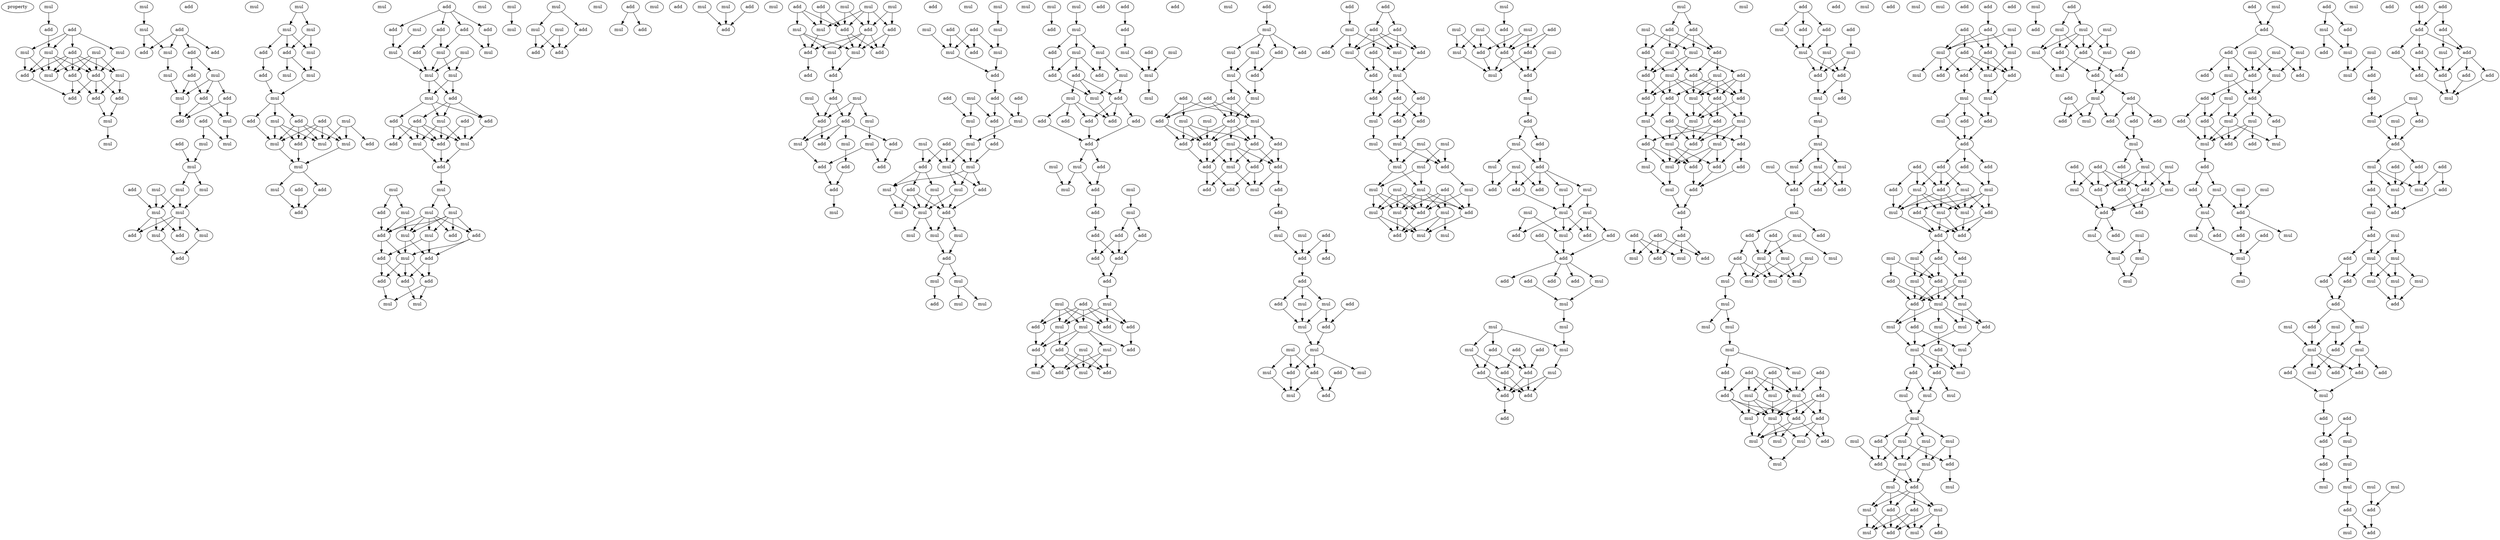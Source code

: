 digraph {
    node [fontcolor=black]
    property [mul=2,lf=1.1]
    0 [ label = mul ];
    1 [ label = add ];
    2 [ label = add ];
    3 [ label = mul ];
    4 [ label = mul ];
    5 [ label = mul ];
    6 [ label = mul ];
    7 [ label = add ];
    8 [ label = add ];
    9 [ label = mul ];
    10 [ label = mul ];
    11 [ label = add ];
    12 [ label = add ];
    13 [ label = add ];
    14 [ label = add ];
    15 [ label = add ];
    16 [ label = mul ];
    17 [ label = mul ];
    18 [ label = mul ];
    19 [ label = mul ];
    20 [ label = add ];
    21 [ label = add ];
    22 [ label = add ];
    23 [ label = mul ];
    24 [ label = add ];
    25 [ label = mul ];
    26 [ label = mul ];
    27 [ label = add ];
    28 [ label = add ];
    29 [ label = add ];
    30 [ label = mul ];
    31 [ label = mul ];
    32 [ label = add ];
    33 [ label = add ];
    34 [ label = mul ];
    35 [ label = add ];
    36 [ label = mul ];
    37 [ label = mul ];
    38 [ label = add ];
    39 [ label = mul ];
    40 [ label = mul ];
    41 [ label = mul ];
    42 [ label = add ];
    43 [ label = mul ];
    44 [ label = mul ];
    45 [ label = add ];
    46 [ label = mul ];
    47 [ label = add ];
    48 [ label = mul ];
    49 [ label = add ];
    50 [ label = mul ];
    51 [ label = mul ];
    52 [ label = mul ];
    53 [ label = mul ];
    54 [ label = add ];
    55 [ label = add ];
    56 [ label = mul ];
    57 [ label = mul ];
    58 [ label = add ];
    59 [ label = mul ];
    60 [ label = mul ];
    61 [ label = add ];
    62 [ label = add ];
    63 [ label = add ];
    64 [ label = mul ];
    65 [ label = mul ];
    66 [ label = mul ];
    67 [ label = add ];
    68 [ label = mul ];
    69 [ label = add ];
    70 [ label = mul ];
    71 [ label = mul ];
    72 [ label = mul ];
    73 [ label = add ];
    74 [ label = add ];
    75 [ label = mul ];
    76 [ label = add ];
    77 [ label = add ];
    78 [ label = add ];
    79 [ label = add ];
    80 [ label = add ];
    81 [ label = mul ];
    82 [ label = add ];
    83 [ label = add ];
    84 [ label = mul ];
    85 [ label = mul ];
    86 [ label = mul ];
    87 [ label = mul ];
    88 [ label = mul ];
    89 [ label = mul ];
    90 [ label = add ];
    91 [ label = mul ];
    92 [ label = add ];
    93 [ label = mul ];
    94 [ label = add ];
    95 [ label = add ];
    96 [ label = add ];
    97 [ label = mul ];
    98 [ label = mul ];
    99 [ label = mul ];
    100 [ label = add ];
    101 [ label = add ];
    102 [ label = add ];
    103 [ label = mul ];
    104 [ label = mul ];
    105 [ label = mul ];
    106 [ label = mul ];
    107 [ label = mul ];
    108 [ label = add ];
    109 [ label = add ];
    110 [ label = mul ];
    111 [ label = add ];
    112 [ label = mul ];
    113 [ label = add ];
    114 [ label = mul ];
    115 [ label = add ];
    116 [ label = add ];
    117 [ label = add ];
    118 [ label = add ];
    119 [ label = mul ];
    120 [ label = add ];
    121 [ label = mul ];
    122 [ label = mul ];
    123 [ label = mul ];
    124 [ label = mul ];
    125 [ label = mul ];
    126 [ label = mul ];
    127 [ label = mul ];
    128 [ label = add ];
    129 [ label = add ];
    130 [ label = mul ];
    131 [ label = add ];
    132 [ label = add ];
    133 [ label = add ];
    134 [ label = mul ];
    135 [ label = add ];
    136 [ label = mul ];
    137 [ label = mul ];
    138 [ label = mul ];
    139 [ label = add ];
    140 [ label = add ];
    141 [ label = add ];
    142 [ label = mul ];
    143 [ label = mul ];
    144 [ label = mul ];
    145 [ label = add ];
    146 [ label = add ];
    147 [ label = mul ];
    148 [ label = add ];
    149 [ label = mul ];
    150 [ label = add ];
    151 [ label = mul ];
    152 [ label = mul ];
    153 [ label = add ];
    154 [ label = add ];
    155 [ label = add ];
    156 [ label = add ];
    157 [ label = mul ];
    158 [ label = add ];
    159 [ label = mul ];
    160 [ label = mul ];
    161 [ label = add ];
    162 [ label = add ];
    163 [ label = add ];
    164 [ label = mul ];
    165 [ label = mul ];
    166 [ label = mul ];
    167 [ label = add ];
    168 [ label = add ];
    169 [ label = add ];
    170 [ label = add ];
    171 [ label = add ];
    172 [ label = add ];
    173 [ label = mul ];
    174 [ label = mul ];
    175 [ label = mul ];
    176 [ label = mul ];
    177 [ label = mul ];
    178 [ label = mul ];
    179 [ label = add ];
    180 [ label = add ];
    181 [ label = mul ];
    182 [ label = add ];
    183 [ label = mul ];
    184 [ label = add ];
    185 [ label = mul ];
    186 [ label = add ];
    187 [ label = add ];
    188 [ label = add ];
    189 [ label = mul ];
    190 [ label = mul ];
    191 [ label = add ];
    192 [ label = add ];
    193 [ label = mul ];
    194 [ label = mul ];
    195 [ label = add ];
    196 [ label = add ];
    197 [ label = mul ];
    198 [ label = mul ];
    199 [ label = mul ];
    200 [ label = add ];
    201 [ label = mul ];
    202 [ label = mul ];
    203 [ label = add ];
    204 [ label = mul ];
    205 [ label = add ];
    206 [ label = mul ];
    207 [ label = mul ];
    208 [ label = mul ];
    209 [ label = mul ];
    210 [ label = add ];
    211 [ label = mul ];
    212 [ label = mul ];
    213 [ label = mul ];
    214 [ label = mul ];
    215 [ label = add ];
    216 [ label = mul ];
    217 [ label = add ];
    218 [ label = mul ];
    219 [ label = mul ];
    220 [ label = add ];
    221 [ label = mul ];
    222 [ label = mul ];
    223 [ label = mul ];
    224 [ label = add ];
    225 [ label = add ];
    226 [ label = add ];
    227 [ label = add ];
    228 [ label = mul ];
    229 [ label = mul ];
    230 [ label = add ];
    231 [ label = add ];
    232 [ label = add ];
    233 [ label = add ];
    234 [ label = add ];
    235 [ label = add ];
    236 [ label = mul ];
    237 [ label = add ];
    238 [ label = mul ];
    239 [ label = add ];
    240 [ label = mul ];
    241 [ label = mul ];
    242 [ label = add ];
    243 [ label = add ];
    244 [ label = mul ];
    245 [ label = add ];
    246 [ label = add ];
    247 [ label = add ];
    248 [ label = add ];
    249 [ label = add ];
    250 [ label = add ];
    251 [ label = mul ];
    252 [ label = add ];
    253 [ label = mul ];
    254 [ label = mul ];
    255 [ label = mul ];
    256 [ label = add ];
    257 [ label = add ];
    258 [ label = add ];
    259 [ label = mul ];
    260 [ label = mul ];
    261 [ label = add ];
    262 [ label = add ];
    263 [ label = add ];
    264 [ label = mul ];
    265 [ label = add ];
    266 [ label = add ];
    267 [ label = mul ];
    268 [ label = add ];
    269 [ label = add ];
    270 [ label = add ];
    271 [ label = mul ];
    272 [ label = add ];
    273 [ label = mul ];
    274 [ label = mul ];
    275 [ label = mul ];
    276 [ label = mul ];
    277 [ label = add ];
    278 [ label = mul ];
    279 [ label = add ];
    280 [ label = mul ];
    281 [ label = add ];
    282 [ label = mul ];
    283 [ label = mul ];
    284 [ label = add ];
    285 [ label = add ];
    286 [ label = add ];
    287 [ label = add ];
    288 [ label = mul ];
    289 [ label = mul ];
    290 [ label = add ];
    291 [ label = mul ];
    292 [ label = add ];
    293 [ label = mul ];
    294 [ label = add ];
    295 [ label = mul ];
    296 [ label = add ];
    297 [ label = add ];
    298 [ label = add ];
    299 [ label = add ];
    300 [ label = mul ];
    301 [ label = add ];
    302 [ label = add ];
    303 [ label = add ];
    304 [ label = add ];
    305 [ label = add ];
    306 [ label = mul ];
    307 [ label = add ];
    308 [ label = mul ];
    309 [ label = add ];
    310 [ label = mul ];
    311 [ label = add ];
    312 [ label = add ];
    313 [ label = add ];
    314 [ label = add ];
    315 [ label = mul ];
    316 [ label = mul ];
    317 [ label = add ];
    318 [ label = mul ];
    319 [ label = add ];
    320 [ label = mul ];
    321 [ label = mul ];
    322 [ label = add ];
    323 [ label = mul ];
    324 [ label = mul ];
    325 [ label = add ];
    326 [ label = add ];
    327 [ label = add ];
    328 [ label = mul ];
    329 [ label = add ];
    330 [ label = add ];
    331 [ label = add ];
    332 [ label = mul ];
    333 [ label = add ];
    334 [ label = add ];
    335 [ label = mul ];
    336 [ label = mul ];
    337 [ label = add ];
    338 [ label = add ];
    339 [ label = mul ];
    340 [ label = add ];
    341 [ label = add ];
    342 [ label = add ];
    343 [ label = add ];
    344 [ label = add ];
    345 [ label = add ];
    346 [ label = mul ];
    347 [ label = mul ];
    348 [ label = mul ];
    349 [ label = mul ];
    350 [ label = mul ];
    351 [ label = mul ];
    352 [ label = mul ];
    353 [ label = add ];
    354 [ label = mul ];
    355 [ label = mul ];
    356 [ label = mul ];
    357 [ label = add ];
    358 [ label = mul ];
    359 [ label = mul ];
    360 [ label = mul ];
    361 [ label = add ];
    362 [ label = add ];
    363 [ label = mul ];
    364 [ label = mul ];
    365 [ label = mul ];
    366 [ label = add ];
    367 [ label = mul ];
    368 [ label = mul ];
    369 [ label = mul ];
    370 [ label = add ];
    371 [ label = mul ];
    372 [ label = add ];
    373 [ label = add ];
    374 [ label = add ];
    375 [ label = mul ];
    376 [ label = mul ];
    377 [ label = add ];
    378 [ label = mul ];
    379 [ label = add ];
    380 [ label = mul ];
    381 [ label = add ];
    382 [ label = add ];
    383 [ label = mul ];
    384 [ label = add ];
    385 [ label = mul ];
    386 [ label = mul ];
    387 [ label = add ];
    388 [ label = add ];
    389 [ label = add ];
    390 [ label = mul ];
    391 [ label = mul ];
    392 [ label = mul ];
    393 [ label = mul ];
    394 [ label = mul ];
    395 [ label = add ];
    396 [ label = add ];
    397 [ label = mul ];
    398 [ label = add ];
    399 [ label = add ];
    400 [ label = add ];
    401 [ label = add ];
    402 [ label = mul ];
    403 [ label = add ];
    404 [ label = add ];
    405 [ label = add ];
    406 [ label = mul ];
    407 [ label = mul ];
    408 [ label = mul ];
    409 [ label = add ];
    410 [ label = add ];
    411 [ label = mul ];
    412 [ label = add ];
    413 [ label = mul ];
    414 [ label = add ];
    415 [ label = add ];
    416 [ label = mul ];
    417 [ label = add ];
    418 [ label = add ];
    419 [ label = add ];
    420 [ label = add ];
    421 [ label = mul ];
    422 [ label = add ];
    423 [ label = add ];
    424 [ label = mul ];
    425 [ label = add ];
    426 [ label = mul ];
    427 [ label = add ];
    428 [ label = mul ];
    429 [ label = mul ];
    430 [ label = add ];
    431 [ label = add ];
    432 [ label = mul ];
    433 [ label = add ];
    434 [ label = add ];
    435 [ label = mul ];
    436 [ label = add ];
    437 [ label = add ];
    438 [ label = add ];
    439 [ label = mul ];
    440 [ label = mul ];
    441 [ label = mul ];
    442 [ label = add ];
    443 [ label = add ];
    444 [ label = mul ];
    445 [ label = add ];
    446 [ label = add ];
    447 [ label = add ];
    448 [ label = mul ];
    449 [ label = add ];
    450 [ label = mul ];
    451 [ label = add ];
    452 [ label = mul ];
    453 [ label = add ];
    454 [ label = add ];
    455 [ label = mul ];
    456 [ label = add ];
    457 [ label = add ];
    458 [ label = add ];
    459 [ label = add ];
    460 [ label = mul ];
    461 [ label = add ];
    462 [ label = add ];
    463 [ label = mul ];
    464 [ label = mul ];
    465 [ label = add ];
    466 [ label = add ];
    467 [ label = add ];
    468 [ label = mul ];
    469 [ label = add ];
    470 [ label = mul ];
    471 [ label = mul ];
    472 [ label = mul ];
    473 [ label = add ];
    474 [ label = add ];
    475 [ label = add ];
    476 [ label = mul ];
    477 [ label = add ];
    478 [ label = mul ];
    479 [ label = mul ];
    480 [ label = mul ];
    481 [ label = mul ];
    482 [ label = mul ];
    483 [ label = mul ];
    484 [ label = mul ];
    485 [ label = add ];
    486 [ label = add ];
    487 [ label = add ];
    488 [ label = mul ];
    489 [ label = add ];
    490 [ label = add ];
    491 [ label = add ];
    492 [ label = mul ];
    493 [ label = add ];
    494 [ label = mul ];
    495 [ label = mul ];
    496 [ label = mul ];
    497 [ label = mul ];
    498 [ label = mul ];
    499 [ label = mul ];
    500 [ label = mul ];
    501 [ label = mul ];
    502 [ label = mul ];
    503 [ label = mul ];
    504 [ label = add ];
    505 [ label = mul ];
    506 [ label = mul ];
    507 [ label = add ];
    508 [ label = add ];
    509 [ label = add ];
    510 [ label = add ];
    511 [ label = mul ];
    512 [ label = mul ];
    513 [ label = mul ];
    514 [ label = add ];
    515 [ label = mul ];
    516 [ label = add ];
    517 [ label = mul ];
    518 [ label = add ];
    519 [ label = add ];
    520 [ label = mul ];
    521 [ label = mul ];
    522 [ label = mul ];
    523 [ label = add ];
    524 [ label = mul ];
    525 [ label = mul ];
    526 [ label = mul ];
    527 [ label = mul ];
    528 [ label = add ];
    529 [ label = add ];
    530 [ label = mul ];
    531 [ label = add ];
    532 [ label = add ];
    533 [ label = add ];
    534 [ label = add ];
    535 [ label = mul ];
    536 [ label = mul ];
    537 [ label = add ];
    538 [ label = mul ];
    539 [ label = mul ];
    540 [ label = add ];
    541 [ label = add ];
    542 [ label = mul ];
    543 [ label = mul ];
    544 [ label = mul ];
    545 [ label = add ];
    546 [ label = add ];
    547 [ label = add ];
    548 [ label = add ];
    549 [ label = add ];
    550 [ label = add ];
    551 [ label = add ];
    552 [ label = mul ];
    553 [ label = mul ];
    554 [ label = add ];
    555 [ label = mul ];
    556 [ label = add ];
    557 [ label = mul ];
    558 [ label = mul ];
    559 [ label = add ];
    560 [ label = add ];
    561 [ label = mul ];
    562 [ label = add ];
    563 [ label = add ];
    564 [ label = mul ];
    565 [ label = mul ];
    566 [ label = add ];
    567 [ label = add ];
    568 [ label = add ];
    569 [ label = add ];
    570 [ label = mul ];
    571 [ label = mul ];
    572 [ label = mul ];
    573 [ label = add ];
    574 [ label = mul ];
    575 [ label = mul ];
    576 [ label = add ];
    577 [ label = mul ];
    578 [ label = mul ];
    579 [ label = add ];
    580 [ label = mul ];
    581 [ label = mul ];
    582 [ label = add ];
    583 [ label = add ];
    584 [ label = add ];
    585 [ label = mul ];
    586 [ label = add ];
    587 [ label = mul ];
    588 [ label = mul ];
    589 [ label = mul ];
    590 [ label = mul ];
    591 [ label = mul ];
    592 [ label = add ];
    593 [ label = mul ];
    594 [ label = mul ];
    595 [ label = mul ];
    596 [ label = add ];
    597 [ label = add ];
    598 [ label = mul ];
    599 [ label = mul ];
    600 [ label = mul ];
    601 [ label = mul ];
    602 [ label = add ];
    603 [ label = mul ];
    604 [ label = add ];
    605 [ label = mul ];
    606 [ label = add ];
    607 [ label = mul ];
    608 [ label = add ];
    609 [ label = mul ];
    610 [ label = add ];
    611 [ label = mul ];
    612 [ label = add ];
    613 [ label = add ];
    614 [ label = mul ];
    615 [ label = mul ];
    616 [ label = mul ];
    617 [ label = mul ];
    618 [ label = mul ];
    619 [ label = add ];
    620 [ label = add ];
    621 [ label = add ];
    622 [ label = add ];
    623 [ label = mul ];
    624 [ label = add ];
    625 [ label = mul ];
    626 [ label = add ];
    627 [ label = add ];
    628 [ label = mul ];
    629 [ label = add ];
    630 [ label = add ];
    631 [ label = add ];
    632 [ label = add ];
    633 [ label = mul ];
    634 [ label = add ];
    635 [ label = mul ];
    636 [ label = add ];
    637 [ label = mul ];
    638 [ label = add ];
    639 [ label = mul ];
    640 [ label = add ];
    641 [ label = add ];
    642 [ label = add ];
    643 [ label = mul ];
    644 [ label = add ];
    645 [ label = add ];
    646 [ label = add ];
    647 [ label = mul ];
    648 [ label = mul ];
    649 [ label = mul ];
    650 [ label = mul ];
    651 [ label = add ];
    652 [ label = mul ];
    653 [ label = mul ];
    654 [ label = add ];
    655 [ label = mul ];
    656 [ label = mul ];
    657 [ label = add ];
    658 [ label = mul ];
    659 [ label = mul ];
    660 [ label = add ];
    661 [ label = add ];
    662 [ label = add ];
    663 [ label = mul ];
    664 [ label = add ];
    665 [ label = add ];
    666 [ label = mul ];
    667 [ label = add ];
    668 [ label = add ];
    669 [ label = mul ];
    670 [ label = add ];
    671 [ label = mul ];
    672 [ label = mul ];
    673 [ label = mul ];
    674 [ label = add ];
    675 [ label = add ];
    676 [ label = add ];
    677 [ label = mul ];
    678 [ label = mul ];
    679 [ label = mul ];
    680 [ label = add ];
    681 [ label = mul ];
    682 [ label = add ];
    683 [ label = mul ];
    684 [ label = add ];
    685 [ label = add ];
    686 [ label = mul ];
    687 [ label = add ];
    688 [ label = mul ];
    689 [ label = add ];
    690 [ label = mul ];
    691 [ label = mul ];
    692 [ label = add ];
    693 [ label = add ];
    694 [ label = mul ];
    695 [ label = mul ];
    696 [ label = mul ];
    697 [ label = add ];
    698 [ label = mul ];
    699 [ label = mul ];
    700 [ label = add ];
    701 [ label = mul ];
    702 [ label = mul ];
    703 [ label = add ];
    704 [ label = add ];
    705 [ label = add ];
    706 [ label = mul ];
    707 [ label = add ];
    708 [ label = add ];
    709 [ label = mul ];
    710 [ label = add ];
    711 [ label = mul ];
    712 [ label = add ];
    713 [ label = mul ];
    714 [ label = add ];
    715 [ label = add ];
    716 [ label = mul ];
    717 [ label = add ];
    718 [ label = mul ];
    719 [ label = mul ];
    720 [ label = add ];
    721 [ label = mul ];
    722 [ label = mul ];
    723 [ label = add ];
    724 [ label = mul ];
    725 [ label = add ];
    726 [ label = add ];
    727 [ label = add ];
    728 [ label = mul ];
    729 [ label = mul ];
    730 [ label = mul ];
    731 [ label = mul ];
    732 [ label = add ];
    733 [ label = mul ];
    734 [ label = add ];
    735 [ label = add ];
    736 [ label = add ];
    737 [ label = mul ];
    738 [ label = add ];
    739 [ label = mul ];
    740 [ label = add ];
    741 [ label = add ];
    742 [ label = mul ];
    743 [ label = add ];
    744 [ label = mul ];
    745 [ label = add ];
    746 [ label = add ];
    747 [ label = mul ];
    748 [ label = mul ];
    749 [ label = mul ];
    750 [ label = mul ];
    751 [ label = add ];
    752 [ label = add ];
    753 [ label = add ];
    754 [ label = mul ];
    755 [ label = add ];
    756 [ label = add ];
    757 [ label = add ];
    758 [ label = add ];
    759 [ label = add ];
    760 [ label = add ];
    761 [ label = mul ];
    762 [ label = add ];
    763 [ label = add ];
    764 [ label = add ];
    765 [ label = add ];
    766 [ label = add ];
    767 [ label = mul ];
    0 -> 1 [ name = 0 ];
    1 -> 6 [ name = 1 ];
    2 -> 3 [ name = 2 ];
    2 -> 4 [ name = 3 ];
    2 -> 6 [ name = 4 ];
    2 -> 7 [ name = 5 ];
    3 -> 8 [ name = 6 ];
    3 -> 10 [ name = 7 ];
    4 -> 12 [ name = 8 ];
    5 -> 9 [ name = 9 ];
    5 -> 10 [ name = 10 ];
    5 -> 11 [ name = 11 ];
    5 -> 12 [ name = 12 ];
    6 -> 8 [ name = 13 ];
    6 -> 10 [ name = 14 ];
    6 -> 11 [ name = 15 ];
    6 -> 12 [ name = 16 ];
    7 -> 8 [ name = 17 ];
    7 -> 9 [ name = 18 ];
    7 -> 10 [ name = 19 ];
    7 -> 11 [ name = 20 ];
    7 -> 12 [ name = 21 ];
    8 -> 13 [ name = 22 ];
    9 -> 14 [ name = 23 ];
    9 -> 15 [ name = 24 ];
    11 -> 13 [ name = 25 ];
    11 -> 14 [ name = 26 ];
    12 -> 13 [ name = 27 ];
    12 -> 14 [ name = 28 ];
    12 -> 15 [ name = 29 ];
    14 -> 16 [ name = 30 ];
    15 -> 16 [ name = 31 ];
    16 -> 17 [ name = 32 ];
    18 -> 19 [ name = 33 ];
    19 -> 22 [ name = 34 ];
    19 -> 23 [ name = 35 ];
    20 -> 21 [ name = 36 ];
    20 -> 22 [ name = 37 ];
    20 -> 23 [ name = 38 ];
    20 -> 24 [ name = 39 ];
    21 -> 25 [ name = 40 ];
    21 -> 27 [ name = 41 ];
    23 -> 26 [ name = 42 ];
    25 -> 28 [ name = 43 ];
    25 -> 29 [ name = 44 ];
    25 -> 30 [ name = 45 ];
    26 -> 30 [ name = 46 ];
    27 -> 28 [ name = 47 ];
    27 -> 30 [ name = 48 ];
    28 -> 31 [ name = 49 ];
    28 -> 33 [ name = 50 ];
    29 -> 31 [ name = 51 ];
    29 -> 33 [ name = 52 ];
    30 -> 33 [ name = 53 ];
    31 -> 34 [ name = 54 ];
    32 -> 34 [ name = 55 ];
    32 -> 36 [ name = 56 ];
    35 -> 37 [ name = 57 ];
    36 -> 37 [ name = 58 ];
    37 -> 39 [ name = 59 ];
    37 -> 40 [ name = 60 ];
    38 -> 43 [ name = 61 ];
    39 -> 44 [ name = 62 ];
    40 -> 43 [ name = 63 ];
    40 -> 44 [ name = 64 ];
    41 -> 43 [ name = 65 ];
    41 -> 44 [ name = 66 ];
    43 -> 45 [ name = 67 ];
    43 -> 47 [ name = 68 ];
    43 -> 48 [ name = 69 ];
    44 -> 45 [ name = 70 ];
    44 -> 46 [ name = 71 ];
    44 -> 47 [ name = 72 ];
    44 -> 48 [ name = 73 ];
    46 -> 49 [ name = 74 ];
    48 -> 49 [ name = 75 ];
    51 -> 52 [ name = 76 ];
    51 -> 53 [ name = 77 ];
    52 -> 54 [ name = 78 ];
    52 -> 55 [ name = 79 ];
    52 -> 56 [ name = 80 ];
    53 -> 55 [ name = 81 ];
    53 -> 56 [ name = 82 ];
    54 -> 58 [ name = 83 ];
    55 -> 57 [ name = 84 ];
    55 -> 59 [ name = 85 ];
    56 -> 59 [ name = 86 ];
    58 -> 60 [ name = 87 ];
    59 -> 60 [ name = 88 ];
    60 -> 61 [ name = 89 ];
    60 -> 62 [ name = 90 ];
    60 -> 64 [ name = 91 ];
    61 -> 68 [ name = 92 ];
    62 -> 66 [ name = 93 ];
    62 -> 68 [ name = 94 ];
    62 -> 69 [ name = 95 ];
    62 -> 70 [ name = 96 ];
    63 -> 66 [ name = 97 ];
    63 -> 68 [ name = 98 ];
    63 -> 69 [ name = 99 ];
    63 -> 70 [ name = 100 ];
    64 -> 66 [ name = 101 ];
    64 -> 68 [ name = 102 ];
    64 -> 69 [ name = 103 ];
    65 -> 66 [ name = 104 ];
    65 -> 67 [ name = 105 ];
    65 -> 70 [ name = 106 ];
    68 -> 71 [ name = 107 ];
    69 -> 71 [ name = 108 ];
    70 -> 71 [ name = 109 ];
    71 -> 73 [ name = 110 ];
    71 -> 75 [ name = 111 ];
    73 -> 76 [ name = 112 ];
    74 -> 76 [ name = 113 ];
    75 -> 76 [ name = 114 ];
    77 -> 78 [ name = 115 ];
    77 -> 79 [ name = 116 ];
    77 -> 80 [ name = 117 ];
    77 -> 82 [ name = 118 ];
    78 -> 84 [ name = 119 ];
    78 -> 85 [ name = 120 ];
    79 -> 83 [ name = 121 ];
    79 -> 85 [ name = 122 ];
    80 -> 84 [ name = 123 ];
    81 -> 86 [ name = 124 ];
    82 -> 86 [ name = 125 ];
    83 -> 88 [ name = 126 ];
    85 -> 88 [ name = 127 ];
    85 -> 89 [ name = 128 ];
    86 -> 88 [ name = 129 ];
    87 -> 88 [ name = 130 ];
    87 -> 89 [ name = 131 ];
    88 -> 90 [ name = 132 ];
    88 -> 91 [ name = 133 ];
    89 -> 90 [ name = 134 ];
    89 -> 91 [ name = 135 ];
    90 -> 93 [ name = 136 ];
    90 -> 94 [ name = 137 ];
    90 -> 96 [ name = 138 ];
    91 -> 93 [ name = 139 ];
    91 -> 95 [ name = 140 ];
    91 -> 96 [ name = 141 ];
    92 -> 98 [ name = 142 ];
    92 -> 101 [ name = 143 ];
    93 -> 98 [ name = 144 ];
    93 -> 99 [ name = 145 ];
    93 -> 101 [ name = 146 ];
    94 -> 98 [ name = 147 ];
    94 -> 99 [ name = 148 ];
    94 -> 100 [ name = 149 ];
    94 -> 101 [ name = 150 ];
    95 -> 99 [ name = 151 ];
    95 -> 100 [ name = 152 ];
    95 -> 101 [ name = 153 ];
    96 -> 98 [ name = 154 ];
    98 -> 102 [ name = 155 ];
    99 -> 102 [ name = 156 ];
    101 -> 102 [ name = 157 ];
    102 -> 103 [ name = 158 ];
    103 -> 105 [ name = 159 ];
    103 -> 107 [ name = 160 ];
    104 -> 106 [ name = 161 ];
    104 -> 108 [ name = 162 ];
    105 -> 109 [ name = 163 ];
    105 -> 110 [ name = 164 ];
    105 -> 111 [ name = 165 ];
    105 -> 112 [ name = 166 ];
    105 -> 113 [ name = 167 ];
    106 -> 109 [ name = 168 ];
    106 -> 110 [ name = 169 ];
    107 -> 109 [ name = 170 ];
    107 -> 110 [ name = 171 ];
    107 -> 111 [ name = 172 ];
    107 -> 112 [ name = 173 ];
    107 -> 113 [ name = 174 ];
    108 -> 109 [ name = 175 ];
    109 -> 114 [ name = 176 ];
    109 -> 115 [ name = 177 ];
    110 -> 114 [ name = 178 ];
    110 -> 116 [ name = 179 ];
    111 -> 114 [ name = 180 ];
    111 -> 116 [ name = 181 ];
    112 -> 115 [ name = 182 ];
    112 -> 116 [ name = 183 ];
    114 -> 117 [ name = 184 ];
    114 -> 118 [ name = 185 ];
    114 -> 120 [ name = 186 ];
    115 -> 117 [ name = 187 ];
    115 -> 120 [ name = 188 ];
    116 -> 117 [ name = 189 ];
    116 -> 118 [ name = 190 ];
    117 -> 122 [ name = 191 ];
    118 -> 121 [ name = 192 ];
    118 -> 122 [ name = 193 ];
    119 -> 123 [ name = 194 ];
    120 -> 121 [ name = 195 ];
    124 -> 126 [ name = 196 ];
    124 -> 128 [ name = 197 ];
    126 -> 131 [ name = 198 ];
    126 -> 132 [ name = 199 ];
    127 -> 131 [ name = 200 ];
    127 -> 132 [ name = 201 ];
    128 -> 131 [ name = 202 ];
    129 -> 130 [ name = 203 ];
    129 -> 133 [ name = 204 ];
    136 -> 140 [ name = 205 ];
    137 -> 140 [ name = 206 ];
    139 -> 140 [ name = 207 ];
    141 -> 147 [ name = 208 ];
    141 -> 148 [ name = 209 ];
    141 -> 149 [ name = 210 ];
    142 -> 146 [ name = 211 ];
    142 -> 147 [ name = 212 ];
    142 -> 148 [ name = 213 ];
    142 -> 150 [ name = 214 ];
    143 -> 146 [ name = 215 ];
    143 -> 150 [ name = 216 ];
    144 -> 148 [ name = 217 ];
    144 -> 150 [ name = 218 ];
    145 -> 147 [ name = 219 ];
    145 -> 148 [ name = 220 ];
    146 -> 151 [ name = 221 ];
    146 -> 153 [ name = 222 ];
    147 -> 154 [ name = 223 ];
    148 -> 151 [ name = 224 ];
    148 -> 153 [ name = 225 ];
    149 -> 151 [ name = 226 ];
    149 -> 152 [ name = 227 ];
    149 -> 154 [ name = 228 ];
    150 -> 151 [ name = 229 ];
    150 -> 152 [ name = 230 ];
    150 -> 153 [ name = 231 ];
    150 -> 154 [ name = 232 ];
    151 -> 156 [ name = 233 ];
    152 -> 156 [ name = 234 ];
    154 -> 155 [ name = 235 ];
    156 -> 158 [ name = 236 ];
    157 -> 160 [ name = 237 ];
    157 -> 161 [ name = 238 ];
    157 -> 162 [ name = 239 ];
    158 -> 161 [ name = 240 ];
    158 -> 162 [ name = 241 ];
    159 -> 161 [ name = 242 ];
    160 -> 164 [ name = 243 ];
    161 -> 163 [ name = 244 ];
    161 -> 166 [ name = 245 ];
    162 -> 163 [ name = 246 ];
    162 -> 165 [ name = 247 ];
    162 -> 166 [ name = 248 ];
    162 -> 167 [ name = 249 ];
    164 -> 169 [ name = 250 ];
    164 -> 170 [ name = 251 ];
    165 -> 168 [ name = 252 ];
    166 -> 170 [ name = 253 ];
    167 -> 169 [ name = 254 ];
    168 -> 172 [ name = 255 ];
    170 -> 172 [ name = 256 ];
    172 -> 173 [ name = 257 ];
    175 -> 177 [ name = 258 ];
    176 -> 183 [ name = 259 ];
    177 -> 181 [ name = 260 ];
    179 -> 182 [ name = 261 ];
    179 -> 183 [ name = 262 ];
    180 -> 181 [ name = 263 ];
    180 -> 182 [ name = 264 ];
    180 -> 183 [ name = 265 ];
    181 -> 184 [ name = 266 ];
    183 -> 184 [ name = 267 ];
    184 -> 187 [ name = 268 ];
    185 -> 190 [ name = 269 ];
    185 -> 191 [ name = 270 ];
    186 -> 190 [ name = 271 ];
    187 -> 189 [ name = 272 ];
    187 -> 191 [ name = 273 ];
    188 -> 189 [ name = 274 ];
    189 -> 194 [ name = 275 ];
    190 -> 194 [ name = 276 ];
    191 -> 195 [ name = 277 ];
    192 -> 196 [ name = 278 ];
    192 -> 197 [ name = 279 ];
    192 -> 198 [ name = 280 ];
    193 -> 196 [ name = 281 ];
    193 -> 198 [ name = 282 ];
    194 -> 197 [ name = 283 ];
    194 -> 198 [ name = 284 ];
    195 -> 197 [ name = 285 ];
    196 -> 199 [ name = 286 ];
    196 -> 200 [ name = 287 ];
    196 -> 202 [ name = 288 ];
    197 -> 199 [ name = 289 ];
    197 -> 201 [ name = 290 ];
    197 -> 203 [ name = 291 ];
    198 -> 201 [ name = 292 ];
    198 -> 203 [ name = 293 ];
    199 -> 204 [ name = 294 ];
    199 -> 206 [ name = 295 ];
    200 -> 204 [ name = 296 ];
    200 -> 205 [ name = 297 ];
    200 -> 206 [ name = 298 ];
    201 -> 205 [ name = 299 ];
    201 -> 206 [ name = 300 ];
    202 -> 205 [ name = 301 ];
    202 -> 206 [ name = 302 ];
    203 -> 205 [ name = 303 ];
    205 -> 208 [ name = 304 ];
    205 -> 209 [ name = 305 ];
    206 -> 207 [ name = 306 ];
    206 -> 208 [ name = 307 ];
    208 -> 210 [ name = 308 ];
    209 -> 210 [ name = 309 ];
    210 -> 211 [ name = 310 ];
    210 -> 212 [ name = 311 ];
    211 -> 215 [ name = 312 ];
    212 -> 213 [ name = 313 ];
    212 -> 214 [ name = 314 ];
    216 -> 217 [ name = 315 ];
    218 -> 219 [ name = 316 ];
    219 -> 220 [ name = 317 ];
    219 -> 221 [ name = 318 ];
    219 -> 222 [ name = 319 ];
    220 -> 225 [ name = 320 ];
    221 -> 223 [ name = 321 ];
    221 -> 226 [ name = 322 ];
    222 -> 224 [ name = 323 ];
    222 -> 225 [ name = 324 ];
    222 -> 226 [ name = 325 ];
    223 -> 227 [ name = 326 ];
    223 -> 228 [ name = 327 ];
    224 -> 227 [ name = 328 ];
    224 -> 228 [ name = 329 ];
    224 -> 229 [ name = 330 ];
    225 -> 228 [ name = 331 ];
    227 -> 231 [ name = 332 ];
    227 -> 232 [ name = 333 ];
    227 -> 233 [ name = 334 ];
    228 -> 231 [ name = 335 ];
    229 -> 230 [ name = 336 ];
    229 -> 231 [ name = 337 ];
    229 -> 233 [ name = 338 ];
    229 -> 234 [ name = 339 ];
    230 -> 235 [ name = 340 ];
    232 -> 235 [ name = 341 ];
    233 -> 235 [ name = 342 ];
    235 -> 238 [ name = 343 ];
    235 -> 239 [ name = 344 ];
    236 -> 240 [ name = 345 ];
    238 -> 240 [ name = 346 ];
    238 -> 242 [ name = 347 ];
    239 -> 242 [ name = 348 ];
    241 -> 244 [ name = 349 ];
    242 -> 243 [ name = 350 ];
    243 -> 245 [ name = 351 ];
    244 -> 246 [ name = 352 ];
    244 -> 247 [ name = 353 ];
    245 -> 248 [ name = 354 ];
    245 -> 249 [ name = 355 ];
    246 -> 248 [ name = 356 ];
    246 -> 249 [ name = 357 ];
    247 -> 249 [ name = 358 ];
    248 -> 250 [ name = 359 ];
    249 -> 250 [ name = 360 ];
    250 -> 251 [ name = 361 ];
    251 -> 255 [ name = 362 ];
    251 -> 256 [ name = 363 ];
    251 -> 258 [ name = 364 ];
    252 -> 254 [ name = 365 ];
    252 -> 255 [ name = 366 ];
    252 -> 256 [ name = 367 ];
    252 -> 257 [ name = 368 ];
    252 -> 258 [ name = 369 ];
    253 -> 254 [ name = 370 ];
    253 -> 255 [ name = 371 ];
    253 -> 256 [ name = 372 ];
    253 -> 257 [ name = 373 ];
    254 -> 260 [ name = 374 ];
    254 -> 261 [ name = 375 ];
    254 -> 262 [ name = 376 ];
    254 -> 263 [ name = 377 ];
    255 -> 261 [ name = 378 ];
    255 -> 262 [ name = 379 ];
    257 -> 262 [ name = 380 ];
    258 -> 263 [ name = 381 ];
    259 -> 265 [ name = 382 ];
    259 -> 266 [ name = 383 ];
    259 -> 267 [ name = 384 ];
    260 -> 265 [ name = 385 ];
    260 -> 266 [ name = 386 ];
    260 -> 267 [ name = 387 ];
    261 -> 264 [ name = 388 ];
    261 -> 265 [ name = 389 ];
    261 -> 267 [ name = 390 ];
    262 -> 264 [ name = 391 ];
    262 -> 266 [ name = 392 ];
    268 -> 269 [ name = 393 ];
    269 -> 271 [ name = 394 ];
    271 -> 275 [ name = 395 ];
    272 -> 275 [ name = 396 ];
    273 -> 275 [ name = 397 ];
    275 -> 276 [ name = 398 ];
    277 -> 278 [ name = 399 ];
    278 -> 279 [ name = 400 ];
    278 -> 280 [ name = 401 ];
    278 -> 281 [ name = 402 ];
    278 -> 282 [ name = 403 ];
    279 -> 284 [ name = 404 ];
    280 -> 283 [ name = 405 ];
    280 -> 284 [ name = 406 ];
    282 -> 283 [ name = 407 ];
    283 -> 285 [ name = 408 ];
    283 -> 288 [ name = 409 ];
    284 -> 288 [ name = 410 ];
    285 -> 290 [ name = 411 ];
    285 -> 291 [ name = 412 ];
    285 -> 292 [ name = 413 ];
    286 -> 289 [ name = 414 ];
    286 -> 290 [ name = 415 ];
    286 -> 291 [ name = 416 ];
    287 -> 290 [ name = 417 ];
    287 -> 291 [ name = 418 ];
    287 -> 292 [ name = 419 ];
    288 -> 292 [ name = 420 ];
    289 -> 294 [ name = 421 ];
    289 -> 296 [ name = 422 ];
    289 -> 298 [ name = 423 ];
    290 -> 296 [ name = 424 ];
    290 -> 298 [ name = 425 ];
    291 -> 294 [ name = 426 ];
    291 -> 296 [ name = 427 ];
    291 -> 297 [ name = 428 ];
    292 -> 294 [ name = 429 ];
    292 -> 295 [ name = 430 ];
    292 -> 296 [ name = 431 ];
    292 -> 298 [ name = 432 ];
    293 -> 296 [ name = 433 ];
    294 -> 299 [ name = 434 ];
    294 -> 300 [ name = 435 ];
    295 -> 299 [ name = 436 ];
    295 -> 300 [ name = 437 ];
    295 -> 301 [ name = 438 ];
    295 -> 302 [ name = 439 ];
    296 -> 300 [ name = 440 ];
    296 -> 301 [ name = 441 ];
    297 -> 299 [ name = 442 ];
    297 -> 302 [ name = 443 ];
    298 -> 301 [ name = 444 ];
    299 -> 304 [ name = 445 ];
    299 -> 306 [ name = 446 ];
    300 -> 305 [ name = 447 ];
    300 -> 306 [ name = 448 ];
    301 -> 303 [ name = 449 ];
    301 -> 305 [ name = 450 ];
    302 -> 303 [ name = 451 ];
    302 -> 306 [ name = 452 ];
    304 -> 307 [ name = 453 ];
    307 -> 310 [ name = 454 ];
    308 -> 312 [ name = 455 ];
    309 -> 311 [ name = 456 ];
    309 -> 312 [ name = 457 ];
    310 -> 312 [ name = 458 ];
    312 -> 313 [ name = 459 ];
    313 -> 315 [ name = 460 ];
    313 -> 316 [ name = 461 ];
    313 -> 317 [ name = 462 ];
    314 -> 319 [ name = 463 ];
    315 -> 318 [ name = 464 ];
    315 -> 319 [ name = 465 ];
    316 -> 318 [ name = 466 ];
    317 -> 318 [ name = 467 ];
    318 -> 320 [ name = 468 ];
    319 -> 320 [ name = 469 ];
    320 -> 322 [ name = 470 ];
    320 -> 324 [ name = 471 ];
    320 -> 326 [ name = 472 ];
    321 -> 322 [ name = 473 ];
    321 -> 323 [ name = 474 ];
    321 -> 326 [ name = 475 ];
    322 -> 328 [ name = 476 ];
    323 -> 328 [ name = 477 ];
    325 -> 327 [ name = 478 ];
    326 -> 327 [ name = 479 ];
    326 -> 328 [ name = 480 ];
    329 -> 332 [ name = 481 ];
    330 -> 331 [ name = 482 ];
    330 -> 333 [ name = 483 ];
    331 -> 335 [ name = 484 ];
    331 -> 336 [ name = 485 ];
    331 -> 337 [ name = 486 ];
    331 -> 338 [ name = 487 ];
    332 -> 334 [ name = 488 ];
    332 -> 335 [ name = 489 ];
    332 -> 336 [ name = 490 ];
    333 -> 335 [ name = 491 ];
    333 -> 336 [ name = 492 ];
    333 -> 337 [ name = 493 ];
    335 -> 340 [ name = 494 ];
    336 -> 339 [ name = 495 ];
    337 -> 339 [ name = 496 ];
    338 -> 339 [ name = 497 ];
    338 -> 340 [ name = 498 ];
    339 -> 341 [ name = 499 ];
    339 -> 342 [ name = 500 ];
    339 -> 343 [ name = 501 ];
    340 -> 343 [ name = 502 ];
    341 -> 344 [ name = 503 ];
    341 -> 345 [ name = 504 ];
    341 -> 346 [ name = 505 ];
    342 -> 344 [ name = 506 ];
    342 -> 345 [ name = 507 ];
    343 -> 346 [ name = 508 ];
    344 -> 347 [ name = 509 ];
    345 -> 347 [ name = 510 ];
    346 -> 348 [ name = 511 ];
    347 -> 352 [ name = 512 ];
    347 -> 353 [ name = 513 ];
    348 -> 352 [ name = 514 ];
    349 -> 352 [ name = 515 ];
    349 -> 353 [ name = 516 ];
    350 -> 351 [ name = 517 ];
    350 -> 353 [ name = 518 ];
    351 -> 354 [ name = 519 ];
    351 -> 356 [ name = 520 ];
    352 -> 354 [ name = 521 ];
    352 -> 356 [ name = 522 ];
    353 -> 358 [ name = 523 ];
    354 -> 360 [ name = 524 ];
    354 -> 362 [ name = 525 ];
    354 -> 363 [ name = 526 ];
    355 -> 360 [ name = 527 ];
    355 -> 361 [ name = 528 ];
    355 -> 362 [ name = 529 ];
    355 -> 363 [ name = 530 ];
    356 -> 359 [ name = 531 ];
    356 -> 360 [ name = 532 ];
    356 -> 361 [ name = 533 ];
    356 -> 362 [ name = 534 ];
    356 -> 363 [ name = 535 ];
    357 -> 359 [ name = 536 ];
    357 -> 361 [ name = 537 ];
    357 -> 362 [ name = 538 ];
    357 -> 363 [ name = 539 ];
    358 -> 361 [ name = 540 ];
    358 -> 362 [ name = 541 ];
    359 -> 364 [ name = 542 ];
    359 -> 365 [ name = 543 ];
    359 -> 366 [ name = 544 ];
    360 -> 364 [ name = 545 ];
    360 -> 366 [ name = 546 ];
    361 -> 364 [ name = 547 ];
    362 -> 366 [ name = 548 ];
    363 -> 364 [ name = 549 ];
    363 -> 366 [ name = 550 ];
    367 -> 370 [ name = 551 ];
    368 -> 373 [ name = 552 ];
    368 -> 374 [ name = 553 ];
    368 -> 376 [ name = 554 ];
    369 -> 373 [ name = 555 ];
    369 -> 376 [ name = 556 ];
    370 -> 374 [ name = 557 ];
    371 -> 373 [ name = 558 ];
    371 -> 374 [ name = 559 ];
    371 -> 377 [ name = 560 ];
    372 -> 374 [ name = 561 ];
    372 -> 377 [ name = 562 ];
    373 -> 378 [ name = 563 ];
    374 -> 378 [ name = 564 ];
    374 -> 379 [ name = 565 ];
    375 -> 379 [ name = 566 ];
    376 -> 378 [ name = 567 ];
    377 -> 378 [ name = 568 ];
    377 -> 379 [ name = 569 ];
    379 -> 380 [ name = 570 ];
    380 -> 381 [ name = 571 ];
    381 -> 382 [ name = 572 ];
    381 -> 383 [ name = 573 ];
    382 -> 384 [ name = 574 ];
    383 -> 384 [ name = 575 ];
    383 -> 385 [ name = 576 ];
    384 -> 388 [ name = 577 ];
    384 -> 389 [ name = 578 ];
    384 -> 390 [ name = 579 ];
    384 -> 391 [ name = 580 ];
    385 -> 387 [ name = 581 ];
    386 -> 387 [ name = 582 ];
    386 -> 388 [ name = 583 ];
    386 -> 389 [ name = 584 ];
    389 -> 393 [ name = 585 ];
    390 -> 393 [ name = 586 ];
    391 -> 393 [ name = 587 ];
    391 -> 394 [ name = 588 ];
    392 -> 397 [ name = 589 ];
    392 -> 399 [ name = 590 ];
    393 -> 396 [ name = 591 ];
    393 -> 397 [ name = 592 ];
    393 -> 399 [ name = 593 ];
    394 -> 395 [ name = 594 ];
    394 -> 396 [ name = 595 ];
    394 -> 397 [ name = 596 ];
    395 -> 400 [ name = 597 ];
    397 -> 400 [ name = 598 ];
    398 -> 400 [ name = 599 ];
    400 -> 401 [ name = 600 ];
    400 -> 402 [ name = 601 ];
    400 -> 404 [ name = 602 ];
    400 -> 405 [ name = 603 ];
    402 -> 406 [ name = 604 ];
    403 -> 406 [ name = 605 ];
    406 -> 407 [ name = 606 ];
    407 -> 411 [ name = 607 ];
    408 -> 409 [ name = 608 ];
    408 -> 411 [ name = 609 ];
    408 -> 413 [ name = 610 ];
    409 -> 414 [ name = 611 ];
    409 -> 417 [ name = 612 ];
    410 -> 415 [ name = 613 ];
    410 -> 417 [ name = 614 ];
    411 -> 416 [ name = 615 ];
    412 -> 417 [ name = 616 ];
    413 -> 414 [ name = 617 ];
    413 -> 415 [ name = 618 ];
    414 -> 418 [ name = 619 ];
    414 -> 419 [ name = 620 ];
    415 -> 418 [ name = 621 ];
    415 -> 419 [ name = 622 ];
    416 -> 418 [ name = 623 ];
    416 -> 419 [ name = 624 ];
    417 -> 418 [ name = 625 ];
    417 -> 419 [ name = 626 ];
    418 -> 420 [ name = 627 ];
    421 -> 422 [ name = 628 ];
    421 -> 423 [ name = 629 ];
    422 -> 426 [ name = 630 ];
    422 -> 427 [ name = 631 ];
    422 -> 428 [ name = 632 ];
    423 -> 425 [ name = 633 ];
    423 -> 426 [ name = 634 ];
    423 -> 427 [ name = 635 ];
    424 -> 425 [ name = 636 ];
    424 -> 428 [ name = 637 ];
    425 -> 432 [ name = 638 ];
    425 -> 433 [ name = 639 ];
    426 -> 431 [ name = 640 ];
    426 -> 433 [ name = 641 ];
    427 -> 429 [ name = 642 ];
    427 -> 431 [ name = 643 ];
    428 -> 430 [ name = 644 ];
    428 -> 432 [ name = 645 ];
    428 -> 433 [ name = 646 ];
    429 -> 434 [ name = 647 ];
    429 -> 435 [ name = 648 ];
    429 -> 436 [ name = 649 ];
    429 -> 438 [ name = 650 ];
    430 -> 434 [ name = 651 ];
    430 -> 435 [ name = 652 ];
    430 -> 438 [ name = 653 ];
    431 -> 435 [ name = 654 ];
    431 -> 437 [ name = 655 ];
    431 -> 438 [ name = 656 ];
    432 -> 434 [ name = 657 ];
    432 -> 435 [ name = 658 ];
    432 -> 436 [ name = 659 ];
    432 -> 437 [ name = 660 ];
    433 -> 436 [ name = 661 ];
    433 -> 437 [ name = 662 ];
    434 -> 439 [ name = 663 ];
    434 -> 440 [ name = 664 ];
    434 -> 443 [ name = 665 ];
    435 -> 440 [ name = 666 ];
    435 -> 443 [ name = 667 ];
    436 -> 440 [ name = 668 ];
    436 -> 441 [ name = 669 ];
    436 -> 442 [ name = 670 ];
    437 -> 441 [ name = 671 ];
    438 -> 439 [ name = 672 ];
    438 -> 440 [ name = 673 ];
    439 -> 445 [ name = 674 ];
    439 -> 447 [ name = 675 ];
    439 -> 448 [ name = 676 ];
    440 -> 444 [ name = 677 ];
    440 -> 445 [ name = 678 ];
    441 -> 444 [ name = 679 ];
    441 -> 446 [ name = 680 ];
    442 -> 444 [ name = 681 ];
    442 -> 445 [ name = 682 ];
    442 -> 447 [ name = 683 ];
    443 -> 445 [ name = 684 ];
    443 -> 446 [ name = 685 ];
    443 -> 448 [ name = 686 ];
    444 -> 449 [ name = 687 ];
    444 -> 452 [ name = 688 ];
    444 -> 453 [ name = 689 ];
    445 -> 452 [ name = 690 ];
    446 -> 450 [ name = 691 ];
    446 -> 452 [ name = 692 ];
    446 -> 453 [ name = 693 ];
    447 -> 449 [ name = 694 ];
    447 -> 451 [ name = 695 ];
    448 -> 449 [ name = 696 ];
    448 -> 452 [ name = 697 ];
    448 -> 453 [ name = 698 ];
    449 -> 454 [ name = 699 ];
    450 -> 455 [ name = 700 ];
    451 -> 454 [ name = 701 ];
    452 -> 455 [ name = 702 ];
    453 -> 454 [ name = 703 ];
    454 -> 456 [ name = 704 ];
    455 -> 456 [ name = 705 ];
    456 -> 457 [ name = 706 ];
    457 -> 461 [ name = 707 ];
    457 -> 462 [ name = 708 ];
    457 -> 463 [ name = 709 ];
    458 -> 460 [ name = 710 ];
    458 -> 461 [ name = 711 ];
    458 -> 463 [ name = 712 ];
    459 -> 460 [ name = 713 ];
    459 -> 461 [ name = 714 ];
    459 -> 462 [ name = 715 ];
    465 -> 467 [ name = 716 ];
    465 -> 468 [ name = 717 ];
    465 -> 469 [ name = 718 ];
    466 -> 472 [ name = 719 ];
    467 -> 470 [ name = 720 ];
    468 -> 470 [ name = 721 ];
    469 -> 470 [ name = 722 ];
    469 -> 471 [ name = 723 ];
    470 -> 474 [ name = 724 ];
    470 -> 475 [ name = 725 ];
    471 -> 474 [ name = 726 ];
    471 -> 475 [ name = 727 ];
    472 -> 474 [ name = 728 ];
    472 -> 475 [ name = 729 ];
    474 -> 476 [ name = 730 ];
    475 -> 476 [ name = 731 ];
    475 -> 477 [ name = 732 ];
    476 -> 478 [ name = 733 ];
    478 -> 479 [ name = 734 ];
    479 -> 480 [ name = 735 ];
    479 -> 482 [ name = 736 ];
    479 -> 483 [ name = 737 ];
    480 -> 486 [ name = 738 ];
    480 -> 487 [ name = 739 ];
    481 -> 485 [ name = 740 ];
    482 -> 485 [ name = 741 ];
    482 -> 486 [ name = 742 ];
    482 -> 487 [ name = 743 ];
    483 -> 485 [ name = 744 ];
    485 -> 488 [ name = 745 ];
    488 -> 489 [ name = 746 ];
    488 -> 491 [ name = 747 ];
    489 -> 493 [ name = 748 ];
    489 -> 496 [ name = 749 ];
    490 -> 496 [ name = 750 ];
    490 -> 497 [ name = 751 ];
    492 -> 494 [ name = 752 ];
    492 -> 496 [ name = 753 ];
    493 -> 498 [ name = 754 ];
    493 -> 499 [ name = 755 ];
    493 -> 500 [ name = 756 ];
    495 -> 499 [ name = 757 ];
    495 -> 501 [ name = 758 ];
    496 -> 498 [ name = 759 ];
    496 -> 499 [ name = 760 ];
    496 -> 501 [ name = 761 ];
    497 -> 498 [ name = 762 ];
    497 -> 501 [ name = 763 ];
    500 -> 502 [ name = 764 ];
    502 -> 503 [ name = 765 ];
    502 -> 505 [ name = 766 ];
    505 -> 506 [ name = 767 ];
    506 -> 509 [ name = 768 ];
    506 -> 511 [ name = 769 ];
    507 -> 512 [ name = 770 ];
    507 -> 513 [ name = 771 ];
    507 -> 515 [ name = 772 ];
    507 -> 516 [ name = 773 ];
    508 -> 513 [ name = 774 ];
    508 -> 514 [ name = 775 ];
    509 -> 516 [ name = 776 ];
    510 -> 512 [ name = 777 ];
    510 -> 513 [ name = 778 ];
    510 -> 515 [ name = 779 ];
    511 -> 513 [ name = 780 ];
    512 -> 517 [ name = 781 ];
    513 -> 517 [ name = 782 ];
    513 -> 518 [ name = 783 ];
    513 -> 519 [ name = 784 ];
    513 -> 520 [ name = 785 ];
    514 -> 517 [ name = 786 ];
    514 -> 518 [ name = 787 ];
    514 -> 519 [ name = 788 ];
    515 -> 517 [ name = 789 ];
    515 -> 518 [ name = 790 ];
    515 -> 520 [ name = 791 ];
    516 -> 517 [ name = 792 ];
    516 -> 518 [ name = 793 ];
    516 -> 520 [ name = 794 ];
    517 -> 521 [ name = 795 ];
    517 -> 522 [ name = 796 ];
    517 -> 524 [ name = 797 ];
    518 -> 522 [ name = 798 ];
    518 -> 523 [ name = 799 ];
    518 -> 524 [ name = 800 ];
    519 -> 521 [ name = 801 ];
    519 -> 522 [ name = 802 ];
    519 -> 523 [ name = 803 ];
    520 -> 522 [ name = 804 ];
    521 -> 525 [ name = 805 ];
    522 -> 525 [ name = 806 ];
    529 -> 531 [ name = 807 ];
    530 -> 535 [ name = 808 ];
    530 -> 536 [ name = 809 ];
    531 -> 534 [ name = 810 ];
    531 -> 535 [ name = 811 ];
    531 -> 536 [ name = 812 ];
    532 -> 533 [ name = 813 ];
    532 -> 534 [ name = 814 ];
    532 -> 535 [ name = 815 ];
    533 -> 537 [ name = 816 ];
    533 -> 539 [ name = 817 ];
    533 -> 541 [ name = 818 ];
    534 -> 537 [ name = 819 ];
    534 -> 539 [ name = 820 ];
    534 -> 540 [ name = 821 ];
    535 -> 538 [ name = 822 ];
    535 -> 540 [ name = 823 ];
    535 -> 541 [ name = 824 ];
    536 -> 537 [ name = 825 ];
    536 -> 539 [ name = 826 ];
    537 -> 542 [ name = 827 ];
    539 -> 542 [ name = 828 ];
    540 -> 543 [ name = 829 ];
    542 -> 546 [ name = 830 ];
    543 -> 544 [ name = 831 ];
    543 -> 545 [ name = 832 ];
    543 -> 546 [ name = 833 ];
    544 -> 547 [ name = 834 ];
    545 -> 547 [ name = 835 ];
    546 -> 547 [ name = 836 ];
    547 -> 548 [ name = 837 ];
    547 -> 549 [ name = 838 ];
    547 -> 551 [ name = 839 ];
    548 -> 552 [ name = 840 ];
    549 -> 553 [ name = 841 ];
    549 -> 555 [ name = 842 ];
    549 -> 556 [ name = 843 ];
    550 -> 553 [ name = 844 ];
    550 -> 554 [ name = 845 ];
    550 -> 556 [ name = 846 ];
    551 -> 552 [ name = 847 ];
    551 -> 556 [ name = 848 ];
    552 -> 558 [ name = 849 ];
    552 -> 559 [ name = 850 ];
    552 -> 560 [ name = 851 ];
    552 -> 561 [ name = 852 ];
    553 -> 557 [ name = 853 ];
    553 -> 558 [ name = 854 ];
    553 -> 560 [ name = 855 ];
    553 -> 561 [ name = 856 ];
    554 -> 557 [ name = 857 ];
    555 -> 557 [ name = 858 ];
    555 -> 559 [ name = 859 ];
    555 -> 561 [ name = 860 ];
    556 -> 557 [ name = 861 ];
    556 -> 558 [ name = 862 ];
    556 -> 561 [ name = 863 ];
    557 -> 562 [ name = 864 ];
    558 -> 562 [ name = 865 ];
    558 -> 563 [ name = 866 ];
    559 -> 562 [ name = 867 ];
    559 -> 563 [ name = 868 ];
    560 -> 562 [ name = 869 ];
    560 -> 563 [ name = 870 ];
    561 -> 563 [ name = 871 ];
    562 -> 564 [ name = 872 ];
    562 -> 566 [ name = 873 ];
    562 -> 567 [ name = 874 ];
    564 -> 569 [ name = 875 ];
    564 -> 570 [ name = 876 ];
    565 -> 568 [ name = 877 ];
    565 -> 569 [ name = 878 ];
    566 -> 569 [ name = 879 ];
    566 -> 570 [ name = 880 ];
    566 -> 571 [ name = 881 ];
    567 -> 571 [ name = 882 ];
    568 -> 572 [ name = 883 ];
    568 -> 573 [ name = 884 ];
    569 -> 572 [ name = 885 ];
    569 -> 573 [ name = 886 ];
    569 -> 574 [ name = 887 ];
    570 -> 572 [ name = 888 ];
    570 -> 573 [ name = 889 ];
    571 -> 572 [ name = 890 ];
    571 -> 573 [ name = 891 ];
    571 -> 574 [ name = 892 ];
    572 -> 575 [ name = 893 ];
    572 -> 576 [ name = 894 ];
    572 -> 577 [ name = 895 ];
    572 -> 578 [ name = 896 ];
    573 -> 575 [ name = 897 ];
    573 -> 579 [ name = 898 ];
    574 -> 576 [ name = 899 ];
    574 -> 578 [ name = 900 ];
    575 -> 581 [ name = 901 ];
    576 -> 580 [ name = 902 ];
    577 -> 583 [ name = 903 ];
    578 -> 581 [ name = 904 ];
    579 -> 580 [ name = 905 ];
    579 -> 581 [ name = 906 ];
    580 -> 585 [ name = 907 ];
    581 -> 584 [ name = 908 ];
    581 -> 585 [ name = 909 ];
    581 -> 586 [ name = 910 ];
    583 -> 584 [ name = 911 ];
    583 -> 585 [ name = 912 ];
    584 -> 588 [ name = 913 ];
    584 -> 589 [ name = 914 ];
    586 -> 587 [ name = 915 ];
    586 -> 588 [ name = 916 ];
    587 -> 590 [ name = 917 ];
    588 -> 590 [ name = 918 ];
    590 -> 591 [ name = 919 ];
    590 -> 592 [ name = 920 ];
    590 -> 593 [ name = 921 ];
    590 -> 595 [ name = 922 ];
    591 -> 596 [ name = 923 ];
    591 -> 597 [ name = 924 ];
    591 -> 598 [ name = 925 ];
    592 -> 597 [ name = 926 ];
    592 -> 598 [ name = 927 ];
    593 -> 598 [ name = 928 ];
    593 -> 599 [ name = 929 ];
    594 -> 597 [ name = 930 ];
    595 -> 596 [ name = 931 ];
    595 -> 599 [ name = 932 ];
    596 -> 601 [ name = 933 ];
    597 -> 602 [ name = 934 ];
    598 -> 600 [ name = 935 ];
    598 -> 602 [ name = 936 ];
    599 -> 602 [ name = 937 ];
    600 -> 603 [ name = 938 ];
    600 -> 605 [ name = 939 ];
    600 -> 606 [ name = 940 ];
    602 -> 603 [ name = 941 ];
    602 -> 604 [ name = 942 ];
    602 -> 605 [ name = 943 ];
    602 -> 606 [ name = 944 ];
    603 -> 607 [ name = 945 ];
    603 -> 610 [ name = 946 ];
    604 -> 607 [ name = 947 ];
    604 -> 609 [ name = 948 ];
    604 -> 610 [ name = 949 ];
    605 -> 608 [ name = 950 ];
    605 -> 609 [ name = 951 ];
    605 -> 610 [ name = 952 ];
    606 -> 607 [ name = 953 ];
    606 -> 609 [ name = 954 ];
    606 -> 610 [ name = 955 ];
    611 -> 612 [ name = 956 ];
    613 -> 614 [ name = 957 ];
    613 -> 615 [ name = 958 ];
    614 -> 617 [ name = 959 ];
    614 -> 618 [ name = 960 ];
    614 -> 619 [ name = 961 ];
    614 -> 620 [ name = 962 ];
    615 -> 617 [ name = 963 ];
    615 -> 619 [ name = 964 ];
    615 -> 620 [ name = 965 ];
    616 -> 618 [ name = 966 ];
    616 -> 620 [ name = 967 ];
    617 -> 623 [ name = 968 ];
    618 -> 622 [ name = 969 ];
    619 -> 622 [ name = 970 ];
    619 -> 623 [ name = 971 ];
    620 -> 623 [ name = 972 ];
    620 -> 624 [ name = 973 ];
    621 -> 624 [ name = 974 ];
    622 -> 625 [ name = 975 ];
    622 -> 626 [ name = 976 ];
    624 -> 625 [ name = 977 ];
    625 -> 628 [ name = 978 ];
    625 -> 630 [ name = 979 ];
    625 -> 632 [ name = 980 ];
    626 -> 629 [ name = 981 ];
    626 -> 630 [ name = 982 ];
    626 -> 631 [ name = 983 ];
    627 -> 628 [ name = 984 ];
    627 -> 632 [ name = 985 ];
    630 -> 633 [ name = 986 ];
    631 -> 633 [ name = 987 ];
    633 -> 635 [ name = 988 ];
    633 -> 636 [ name = 989 ];
    634 -> 639 [ name = 990 ];
    634 -> 640 [ name = 991 ];
    634 -> 641 [ name = 992 ];
    634 -> 642 [ name = 993 ];
    635 -> 640 [ name = 994 ];
    635 -> 641 [ name = 995 ];
    635 -> 642 [ name = 996 ];
    635 -> 643 [ name = 997 ];
    636 -> 641 [ name = 998 ];
    637 -> 642 [ name = 999 ];
    637 -> 643 [ name = 1000 ];
    638 -> 639 [ name = 1001 ];
    638 -> 640 [ name = 1002 ];
    639 -> 644 [ name = 1003 ];
    640 -> 644 [ name = 1004 ];
    641 -> 645 [ name = 1005 ];
    642 -> 644 [ name = 1006 ];
    642 -> 645 [ name = 1007 ];
    643 -> 644 [ name = 1008 ];
    644 -> 646 [ name = 1009 ];
    644 -> 647 [ name = 1010 ];
    647 -> 649 [ name = 1011 ];
    648 -> 649 [ name = 1012 ];
    648 -> 650 [ name = 1013 ];
    649 -> 652 [ name = 1014 ];
    650 -> 652 [ name = 1015 ];
    651 -> 654 [ name = 1016 ];
    653 -> 654 [ name = 1017 ];
    654 -> 657 [ name = 1018 ];
    654 -> 658 [ name = 1019 ];
    655 -> 660 [ name = 1020 ];
    655 -> 662 [ name = 1021 ];
    656 -> 659 [ name = 1022 ];
    656 -> 660 [ name = 1023 ];
    657 -> 660 [ name = 1024 ];
    657 -> 661 [ name = 1025 ];
    657 -> 663 [ name = 1026 ];
    658 -> 659 [ name = 1027 ];
    658 -> 662 [ name = 1028 ];
    659 -> 665 [ name = 1029 ];
    660 -> 664 [ name = 1030 ];
    660 -> 665 [ name = 1031 ];
    663 -> 665 [ name = 1032 ];
    663 -> 666 [ name = 1033 ];
    664 -> 667 [ name = 1034 ];
    664 -> 668 [ name = 1035 ];
    665 -> 669 [ name = 1036 ];
    665 -> 670 [ name = 1037 ];
    665 -> 671 [ name = 1038 ];
    666 -> 667 [ name = 1039 ];
    666 -> 671 [ name = 1040 ];
    667 -> 673 [ name = 1041 ];
    667 -> 675 [ name = 1042 ];
    668 -> 673 [ name = 1043 ];
    669 -> 673 [ name = 1044 ];
    669 -> 674 [ name = 1045 ];
    669 -> 675 [ name = 1046 ];
    670 -> 672 [ name = 1047 ];
    671 -> 672 [ name = 1048 ];
    671 -> 673 [ name = 1049 ];
    671 -> 675 [ name = 1050 ];
    673 -> 676 [ name = 1051 ];
    676 -> 677 [ name = 1052 ];
    676 -> 680 [ name = 1053 ];
    677 -> 681 [ name = 1054 ];
    677 -> 682 [ name = 1055 ];
    678 -> 682 [ name = 1056 ];
    679 -> 682 [ name = 1057 ];
    680 -> 681 [ name = 1058 ];
    681 -> 685 [ name = 1059 ];
    681 -> 686 [ name = 1060 ];
    682 -> 683 [ name = 1061 ];
    682 -> 687 [ name = 1062 ];
    684 -> 688 [ name = 1063 ];
    686 -> 688 [ name = 1064 ];
    687 -> 688 [ name = 1065 ];
    688 -> 690 [ name = 1066 ];
    689 -> 691 [ name = 1067 ];
    689 -> 692 [ name = 1068 ];
    691 -> 693 [ name = 1069 ];
    691 -> 694 [ name = 1070 ];
    692 -> 694 [ name = 1071 ];
    694 -> 696 [ name = 1072 ];
    695 -> 696 [ name = 1073 ];
    695 -> 697 [ name = 1074 ];
    697 -> 700 [ name = 1075 ];
    698 -> 702 [ name = 1076 ];
    698 -> 703 [ name = 1077 ];
    700 -> 702 [ name = 1078 ];
    701 -> 704 [ name = 1079 ];
    702 -> 704 [ name = 1080 ];
    703 -> 704 [ name = 1081 ];
    704 -> 706 [ name = 1082 ];
    704 -> 708 [ name = 1083 ];
    705 -> 711 [ name = 1084 ];
    705 -> 712 [ name = 1085 ];
    706 -> 709 [ name = 1086 ];
    706 -> 710 [ name = 1087 ];
    706 -> 711 [ name = 1088 ];
    707 -> 709 [ name = 1089 ];
    708 -> 709 [ name = 1090 ];
    708 -> 711 [ name = 1091 ];
    709 -> 714 [ name = 1092 ];
    710 -> 713 [ name = 1093 ];
    710 -> 714 [ name = 1094 ];
    712 -> 714 [ name = 1095 ];
    713 -> 715 [ name = 1096 ];
    715 -> 717 [ name = 1097 ];
    715 -> 719 [ name = 1098 ];
    716 -> 718 [ name = 1099 ];
    716 -> 719 [ name = 1100 ];
    717 -> 720 [ name = 1101 ];
    717 -> 723 [ name = 1102 ];
    718 -> 721 [ name = 1103 ];
    718 -> 722 [ name = 1104 ];
    718 -> 724 [ name = 1105 ];
    719 -> 721 [ name = 1106 ];
    719 -> 723 [ name = 1107 ];
    719 -> 724 [ name = 1108 ];
    720 -> 725 [ name = 1109 ];
    721 -> 726 [ name = 1110 ];
    722 -> 726 [ name = 1111 ];
    723 -> 725 [ name = 1112 ];
    724 -> 726 [ name = 1113 ];
    725 -> 727 [ name = 1114 ];
    725 -> 729 [ name = 1115 ];
    727 -> 733 [ name = 1116 ];
    728 -> 733 [ name = 1117 ];
    729 -> 731 [ name = 1118 ];
    729 -> 732 [ name = 1119 ];
    730 -> 732 [ name = 1120 ];
    730 -> 733 [ name = 1121 ];
    731 -> 735 [ name = 1122 ];
    731 -> 736 [ name = 1123 ];
    731 -> 738 [ name = 1124 ];
    732 -> 737 [ name = 1125 ];
    733 -> 734 [ name = 1126 ];
    733 -> 735 [ name = 1127 ];
    733 -> 736 [ name = 1128 ];
    733 -> 737 [ name = 1129 ];
    734 -> 739 [ name = 1130 ];
    735 -> 739 [ name = 1131 ];
    739 -> 740 [ name = 1132 ];
    740 -> 743 [ name = 1133 ];
    741 -> 742 [ name = 1134 ];
    741 -> 743 [ name = 1135 ];
    742 -> 744 [ name = 1136 ];
    743 -> 745 [ name = 1137 ];
    744 -> 747 [ name = 1138 ];
    745 -> 750 [ name = 1139 ];
    747 -> 751 [ name = 1140 ];
    748 -> 752 [ name = 1141 ];
    749 -> 752 [ name = 1142 ];
    751 -> 753 [ name = 1143 ];
    751 -> 754 [ name = 1144 ];
    752 -> 753 [ name = 1145 ];
    755 -> 757 [ name = 1146 ];
    755 -> 758 [ name = 1147 ];
    756 -> 757 [ name = 1148 ];
    757 -> 759 [ name = 1149 ];
    757 -> 760 [ name = 1150 ];
    757 -> 762 [ name = 1151 ];
    758 -> 759 [ name = 1152 ];
    758 -> 761 [ name = 1153 ];
    759 -> 763 [ name = 1154 ];
    759 -> 764 [ name = 1155 ];
    759 -> 765 [ name = 1156 ];
    760 -> 764 [ name = 1157 ];
    760 -> 766 [ name = 1158 ];
    761 -> 764 [ name = 1159 ];
    762 -> 766 [ name = 1160 ];
    763 -> 767 [ name = 1161 ];
    764 -> 767 [ name = 1162 ];
    765 -> 767 [ name = 1163 ];
    766 -> 767 [ name = 1164 ];
}
